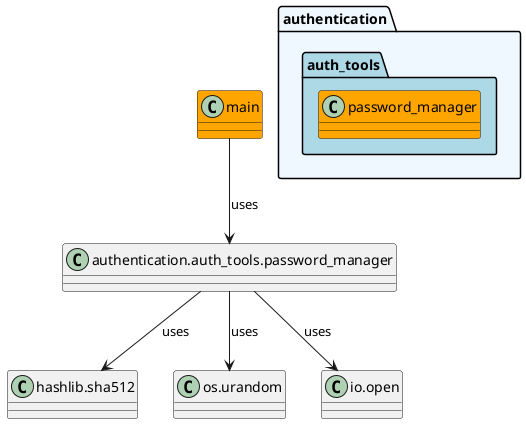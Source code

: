 @startuml packages
set namespaceSeparator none

package "authentication" as authentication #aliceblue {
  package "auth_tools" as auth_tools #lightblue {
    class "password_manager" as password_manager #orange
  }
}

class "main" as main #orange

main --> authentication.auth_tools.password_manager : uses
authentication.auth_tools.password_manager --> "hashlib.sha512" : uses
authentication.auth_tools.password_manager --> "os.urandom" : uses
authentication.auth_tools.password_manager --> "io.open" : uses

@enduml